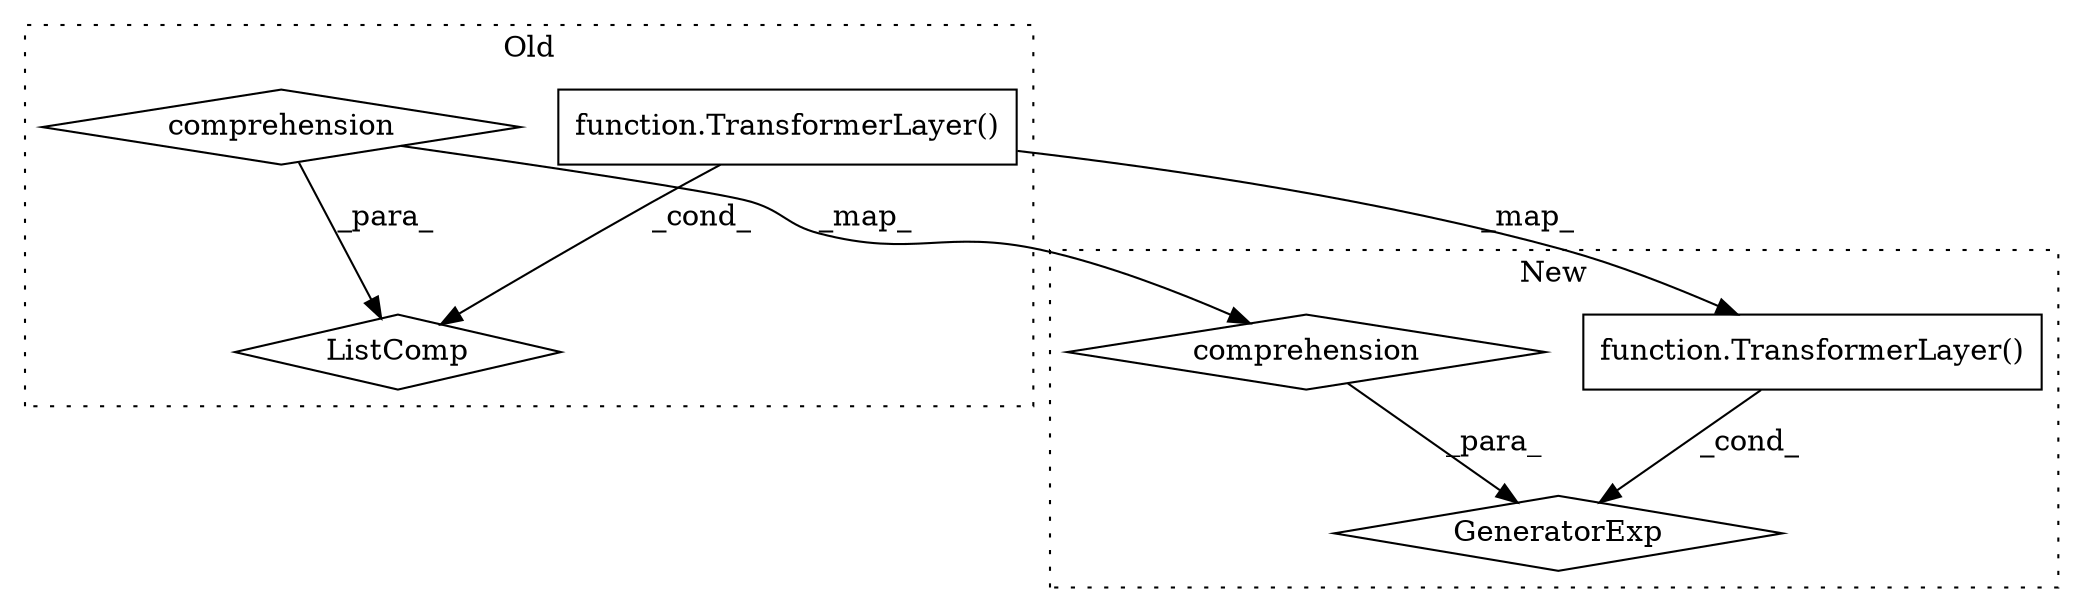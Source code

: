 digraph G {
subgraph cluster0 {
1 [label="ListComp" a="106" s="4050" l="60" shape="diamond"];
4 [label="comprehension" a="45" s="4083" l="3" shape="diamond"];
5 [label="function.TransformerLayer()" a="75" s="4051,4081" l="17,1" shape="box"];
label = "Old";
style="dotted";
}
subgraph cluster1 {
2 [label="GeneratorExp" a="55" s="2371" l="60" shape="diamond"];
3 [label="comprehension" a="45" s="2404" l="3" shape="diamond"];
6 [label="function.TransformerLayer()" a="75" s="2372,2402" l="17,1" shape="box"];
label = "New";
style="dotted";
}
3 -> 2 [label="_para_"];
4 -> 3 [label="_map_"];
4 -> 1 [label="_para_"];
5 -> 1 [label="_cond_"];
5 -> 6 [label="_map_"];
6 -> 2 [label="_cond_"];
}